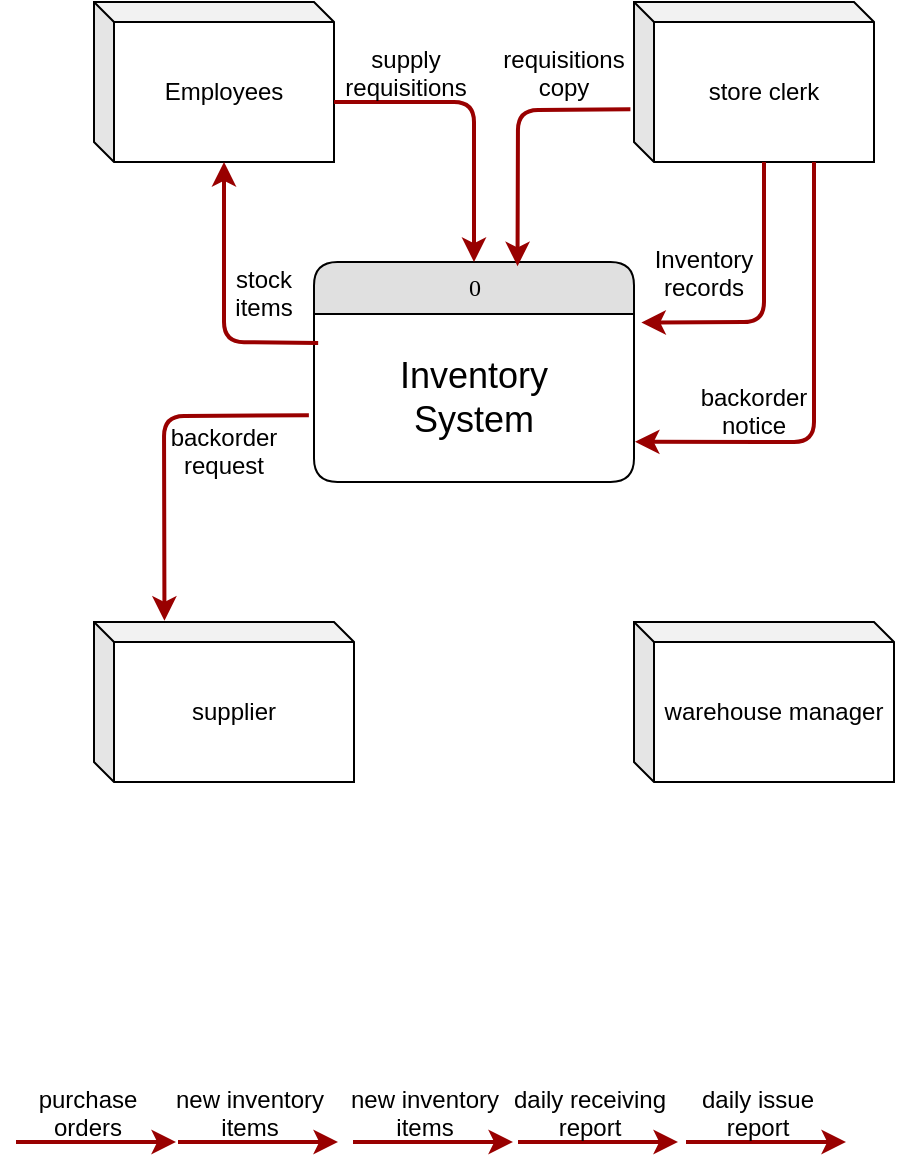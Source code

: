 <mxfile version="22.1.21" type="github">
  <diagram name="Page-1" id="5d7acffa-a066-3a61-03fe-96351882024d">
    <mxGraphModel dx="934" dy="534" grid="1" gridSize="10" guides="1" tooltips="1" connect="1" arrows="1" fold="1" page="1" pageScale="1" pageWidth="1100" pageHeight="850" background="#ffffff" math="0" shadow="0">
      <root>
        <mxCell id="0" />
        <mxCell id="1" parent="0" />
        <mxCell id="l346gy1Z0WuWglJ_ExZx-5" value="0" style="swimlane;html=1;fontStyle=0;childLayout=stackLayout;horizontal=1;startSize=26;fillColor=#e0e0e0;horizontalStack=0;resizeParent=1;resizeLast=0;collapsible=1;marginBottom=0;swimlaneFillColor=#ffffff;align=center;rounded=1;shadow=0;comic=0;labelBackgroundColor=none;strokeWidth=1;fontFamily=Verdana;fontSize=12" vertex="1" parent="1">
          <mxGeometry x="380" y="260" width="160" height="110" as="geometry" />
        </mxCell>
        <mxCell id="l346gy1Z0WuWglJ_ExZx-7" value="Inventory&lt;br style=&quot;font-size: 18px;&quot;&gt;System" style="text;html=1;strokeColor=none;fillColor=none;spacingLeft=4;spacingRight=4;whiteSpace=wrap;overflow=hidden;rotatable=0;points=[[0,0.5],[1,0.5]];portConstraint=eastwest;align=center;verticalAlign=middle;fontSize=18;" vertex="1" parent="l346gy1Z0WuWglJ_ExZx-5">
          <mxGeometry y="26" width="160" height="84" as="geometry" />
        </mxCell>
        <mxCell id="l346gy1Z0WuWglJ_ExZx-9" value="Employees" style="shape=cube;whiteSpace=wrap;html=1;boundedLbl=1;backgroundOutline=1;darkOpacity=0.05;darkOpacity2=0.1;size=10;" vertex="1" parent="1">
          <mxGeometry x="270" y="130" width="120" height="80" as="geometry" />
        </mxCell>
        <mxCell id="l346gy1Z0WuWglJ_ExZx-10" value="store clerk" style="shape=cube;whiteSpace=wrap;html=1;boundedLbl=1;backgroundOutline=1;darkOpacity=0.05;darkOpacity2=0.1;size=10;" vertex="1" parent="1">
          <mxGeometry x="540" y="130" width="120" height="80" as="geometry" />
        </mxCell>
        <mxCell id="l346gy1Z0WuWglJ_ExZx-11" value="supplier" style="shape=cube;whiteSpace=wrap;html=1;boundedLbl=1;backgroundOutline=1;darkOpacity=0.05;darkOpacity2=0.1;size=10;" vertex="1" parent="1">
          <mxGeometry x="270" y="440" width="130" height="80" as="geometry" />
        </mxCell>
        <mxCell id="l346gy1Z0WuWglJ_ExZx-12" value="warehouse manager" style="shape=cube;whiteSpace=wrap;html=1;boundedLbl=1;backgroundOutline=1;darkOpacity=0.05;darkOpacity2=0.1;size=10;" vertex="1" parent="1">
          <mxGeometry x="540" y="440" width="130" height="80" as="geometry" />
        </mxCell>
        <mxCell id="l346gy1Z0WuWglJ_ExZx-13" value="" style="edgeStyle=none;noEdgeStyle=1;strokeColor=#990000;strokeWidth=2" edge="1" parent="1" target="l346gy1Z0WuWglJ_ExZx-5">
          <mxGeometry width="100" height="100" relative="1" as="geometry">
            <mxPoint x="390" y="180" as="sourcePoint" />
            <mxPoint x="470" y="180" as="targetPoint" />
            <Array as="points">
              <mxPoint x="460" y="180" />
            </Array>
          </mxGeometry>
        </mxCell>
        <mxCell id="l346gy1Z0WuWglJ_ExZx-14" value="supply&#xa;requisitions" style="text;spacingTop=-5;align=center" vertex="1" parent="1">
          <mxGeometry x="411" y="150" width="30" height="20" as="geometry" />
        </mxCell>
        <mxCell id="l346gy1Z0WuWglJ_ExZx-15" value="" style="edgeStyle=none;noEdgeStyle=1;strokeColor=#990000;strokeWidth=2;entryX=0.636;entryY=0.019;entryDx=0;entryDy=0;entryPerimeter=0;exitX=-0.015;exitY=0.671;exitDx=0;exitDy=0;exitPerimeter=0;" edge="1" parent="1" source="l346gy1Z0WuWglJ_ExZx-10" target="l346gy1Z0WuWglJ_ExZx-5">
          <mxGeometry width="100" height="100" relative="1" as="geometry">
            <mxPoint x="565" y="258.82" as="sourcePoint" />
            <mxPoint x="645" y="258.82" as="targetPoint" />
            <Array as="points">
              <mxPoint x="482" y="184" />
            </Array>
          </mxGeometry>
        </mxCell>
        <mxCell id="l346gy1Z0WuWglJ_ExZx-16" value="requisitions&#xa;copy" style="text;spacingTop=-5;align=center" vertex="1" parent="1">
          <mxGeometry x="490" y="150" width="30" height="20" as="geometry" />
        </mxCell>
        <mxCell id="l346gy1Z0WuWglJ_ExZx-17" value="" style="edgeStyle=none;noEdgeStyle=1;strokeColor=#990000;strokeWidth=2;entryX=1.023;entryY=0.051;entryDx=0;entryDy=0;entryPerimeter=0;exitX=0;exitY=0;exitDx=65;exitDy=80;exitPerimeter=0;" edge="1" parent="1" source="l346gy1Z0WuWglJ_ExZx-10" target="l346gy1Z0WuWglJ_ExZx-7">
          <mxGeometry width="100" height="100" relative="1" as="geometry">
            <mxPoint x="617" y="290" as="sourcePoint" />
            <mxPoint x="697" y="290" as="targetPoint" />
            <Array as="points">
              <mxPoint x="605" y="290" />
            </Array>
          </mxGeometry>
        </mxCell>
        <mxCell id="l346gy1Z0WuWglJ_ExZx-18" value="Inventory &#xa;records" style="text;spacingTop=-5;align=center" vertex="1" parent="1">
          <mxGeometry x="560" y="250" width="30" height="20" as="geometry" />
        </mxCell>
        <mxCell id="l346gy1Z0WuWglJ_ExZx-19" value="" style="edgeStyle=none;noEdgeStyle=1;strokeColor=#990000;strokeWidth=2;entryX=1.003;entryY=0.761;entryDx=0;entryDy=0;entryPerimeter=0;" edge="1" parent="1" target="l346gy1Z0WuWglJ_ExZx-7">
          <mxGeometry width="100" height="100" relative="1" as="geometry">
            <mxPoint x="630" y="210" as="sourcePoint" />
            <mxPoint x="550" y="360" as="targetPoint" />
            <Array as="points">
              <mxPoint x="630" y="350" />
            </Array>
          </mxGeometry>
        </mxCell>
        <mxCell id="l346gy1Z0WuWglJ_ExZx-20" value="backorder &#xa;notice" style="text;spacingTop=-5;align=center" vertex="1" parent="1">
          <mxGeometry x="585" y="319" width="30" height="20" as="geometry" />
        </mxCell>
        <mxCell id="l346gy1Z0WuWglJ_ExZx-21" value="" style="edgeStyle=none;noEdgeStyle=1;strokeColor=#990000;strokeWidth=2;exitX=-0.016;exitY=0.602;exitDx=0;exitDy=0;exitPerimeter=0;entryX=0.271;entryY=-0.008;entryDx=0;entryDy=0;entryPerimeter=0;" edge="1" parent="1" source="l346gy1Z0WuWglJ_ExZx-7" target="l346gy1Z0WuWglJ_ExZx-11">
          <mxGeometry width="100" height="100" relative="1" as="geometry">
            <mxPoint x="308" y="420" as="sourcePoint" />
            <mxPoint x="388" y="420" as="targetPoint" />
            <Array as="points">
              <mxPoint x="305" y="337" />
            </Array>
          </mxGeometry>
        </mxCell>
        <mxCell id="l346gy1Z0WuWglJ_ExZx-22" value="backorder &#xa;request" style="text;spacingTop=-5;align=center" vertex="1" parent="1">
          <mxGeometry x="320" y="339" width="30" height="10" as="geometry" />
        </mxCell>
        <mxCell id="l346gy1Z0WuWglJ_ExZx-23" value="" style="edgeStyle=none;noEdgeStyle=1;strokeColor=#990000;strokeWidth=2;exitX=0.013;exitY=0.173;exitDx=0;exitDy=0;exitPerimeter=0;entryX=0;entryY=0;entryDx=65;entryDy=80;entryPerimeter=0;" edge="1" parent="1" source="l346gy1Z0WuWglJ_ExZx-7" target="l346gy1Z0WuWglJ_ExZx-9">
          <mxGeometry width="100" height="100" relative="1" as="geometry">
            <mxPoint x="270" y="248.82" as="sourcePoint" />
            <mxPoint x="350" y="248.82" as="targetPoint" />
            <Array as="points">
              <mxPoint x="335" y="300" />
            </Array>
          </mxGeometry>
        </mxCell>
        <mxCell id="l346gy1Z0WuWglJ_ExZx-24" value="stock&#xa;items" style="text;spacingTop=-5;align=center" vertex="1" parent="1">
          <mxGeometry x="340" y="260" width="30" height="20" as="geometry" />
        </mxCell>
        <mxCell id="l346gy1Z0WuWglJ_ExZx-25" value="" style="edgeStyle=none;noEdgeStyle=1;strokeColor=#990000;strokeWidth=2" edge="1" parent="1">
          <mxGeometry width="100" height="100" relative="1" as="geometry">
            <mxPoint x="231" y="700" as="sourcePoint" />
            <mxPoint x="311" y="700" as="targetPoint" />
          </mxGeometry>
        </mxCell>
        <mxCell id="l346gy1Z0WuWglJ_ExZx-26" value="purchase&#xa;orders" style="text;spacingTop=-5;align=center" vertex="1" parent="1">
          <mxGeometry x="252" y="670" width="30" height="20" as="geometry" />
        </mxCell>
        <mxCell id="l346gy1Z0WuWglJ_ExZx-27" value="" style="edgeStyle=none;noEdgeStyle=1;strokeColor=#990000;strokeWidth=2" edge="1" parent="1">
          <mxGeometry width="100" height="100" relative="1" as="geometry">
            <mxPoint x="312" y="700" as="sourcePoint" />
            <mxPoint x="392" y="700" as="targetPoint" />
          </mxGeometry>
        </mxCell>
        <mxCell id="l346gy1Z0WuWglJ_ExZx-28" value="new inventory&#xa;items" style="text;spacingTop=-5;align=center" vertex="1" parent="1">
          <mxGeometry x="333" y="670" width="30" height="20" as="geometry" />
        </mxCell>
        <mxCell id="l346gy1Z0WuWglJ_ExZx-29" value="" style="edgeStyle=none;noEdgeStyle=1;strokeColor=#990000;strokeWidth=2" edge="1" parent="1">
          <mxGeometry width="100" height="100" relative="1" as="geometry">
            <mxPoint x="399.5" y="700" as="sourcePoint" />
            <mxPoint x="479.5" y="700" as="targetPoint" />
          </mxGeometry>
        </mxCell>
        <mxCell id="l346gy1Z0WuWglJ_ExZx-30" value="new inventory&#xa;items" style="text;spacingTop=-5;align=center" vertex="1" parent="1">
          <mxGeometry x="420.5" y="670" width="30" height="20" as="geometry" />
        </mxCell>
        <mxCell id="l346gy1Z0WuWglJ_ExZx-31" value="" style="edgeStyle=none;noEdgeStyle=1;strokeColor=#990000;strokeWidth=2" edge="1" parent="1">
          <mxGeometry width="100" height="100" relative="1" as="geometry">
            <mxPoint x="482" y="700" as="sourcePoint" />
            <mxPoint x="562" y="700" as="targetPoint" />
          </mxGeometry>
        </mxCell>
        <mxCell id="l346gy1Z0WuWglJ_ExZx-32" value="daily receiving&#xa;report" style="text;spacingTop=-5;align=center" vertex="1" parent="1">
          <mxGeometry x="503" y="670" width="30" height="20" as="geometry" />
        </mxCell>
        <mxCell id="l346gy1Z0WuWglJ_ExZx-33" value="" style="edgeStyle=none;noEdgeStyle=1;strokeColor=#990000;strokeWidth=2" edge="1" parent="1">
          <mxGeometry width="100" height="100" relative="1" as="geometry">
            <mxPoint x="566" y="700" as="sourcePoint" />
            <mxPoint x="646" y="700" as="targetPoint" />
          </mxGeometry>
        </mxCell>
        <mxCell id="l346gy1Z0WuWglJ_ExZx-34" value="daily issue&#xa;report" style="text;spacingTop=-5;align=center" vertex="1" parent="1">
          <mxGeometry x="587" y="670" width="30" height="20" as="geometry" />
        </mxCell>
      </root>
    </mxGraphModel>
  </diagram>
</mxfile>
